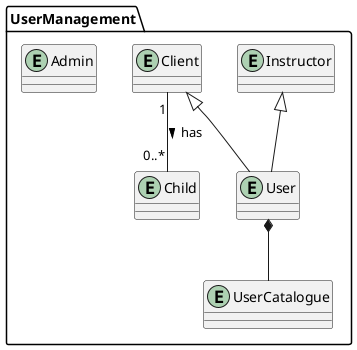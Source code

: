 @startuml

package "UserManagement" {
    entity User
    entity Instructor
    entity Client
    entity Child
    entity Admin
    entity UserCatalogue

    User *-- UserCatalogue
    Client <|-- User
    Instructor <|-- User
    Client "1" -- "0..*" Child : has >
}

@enduml